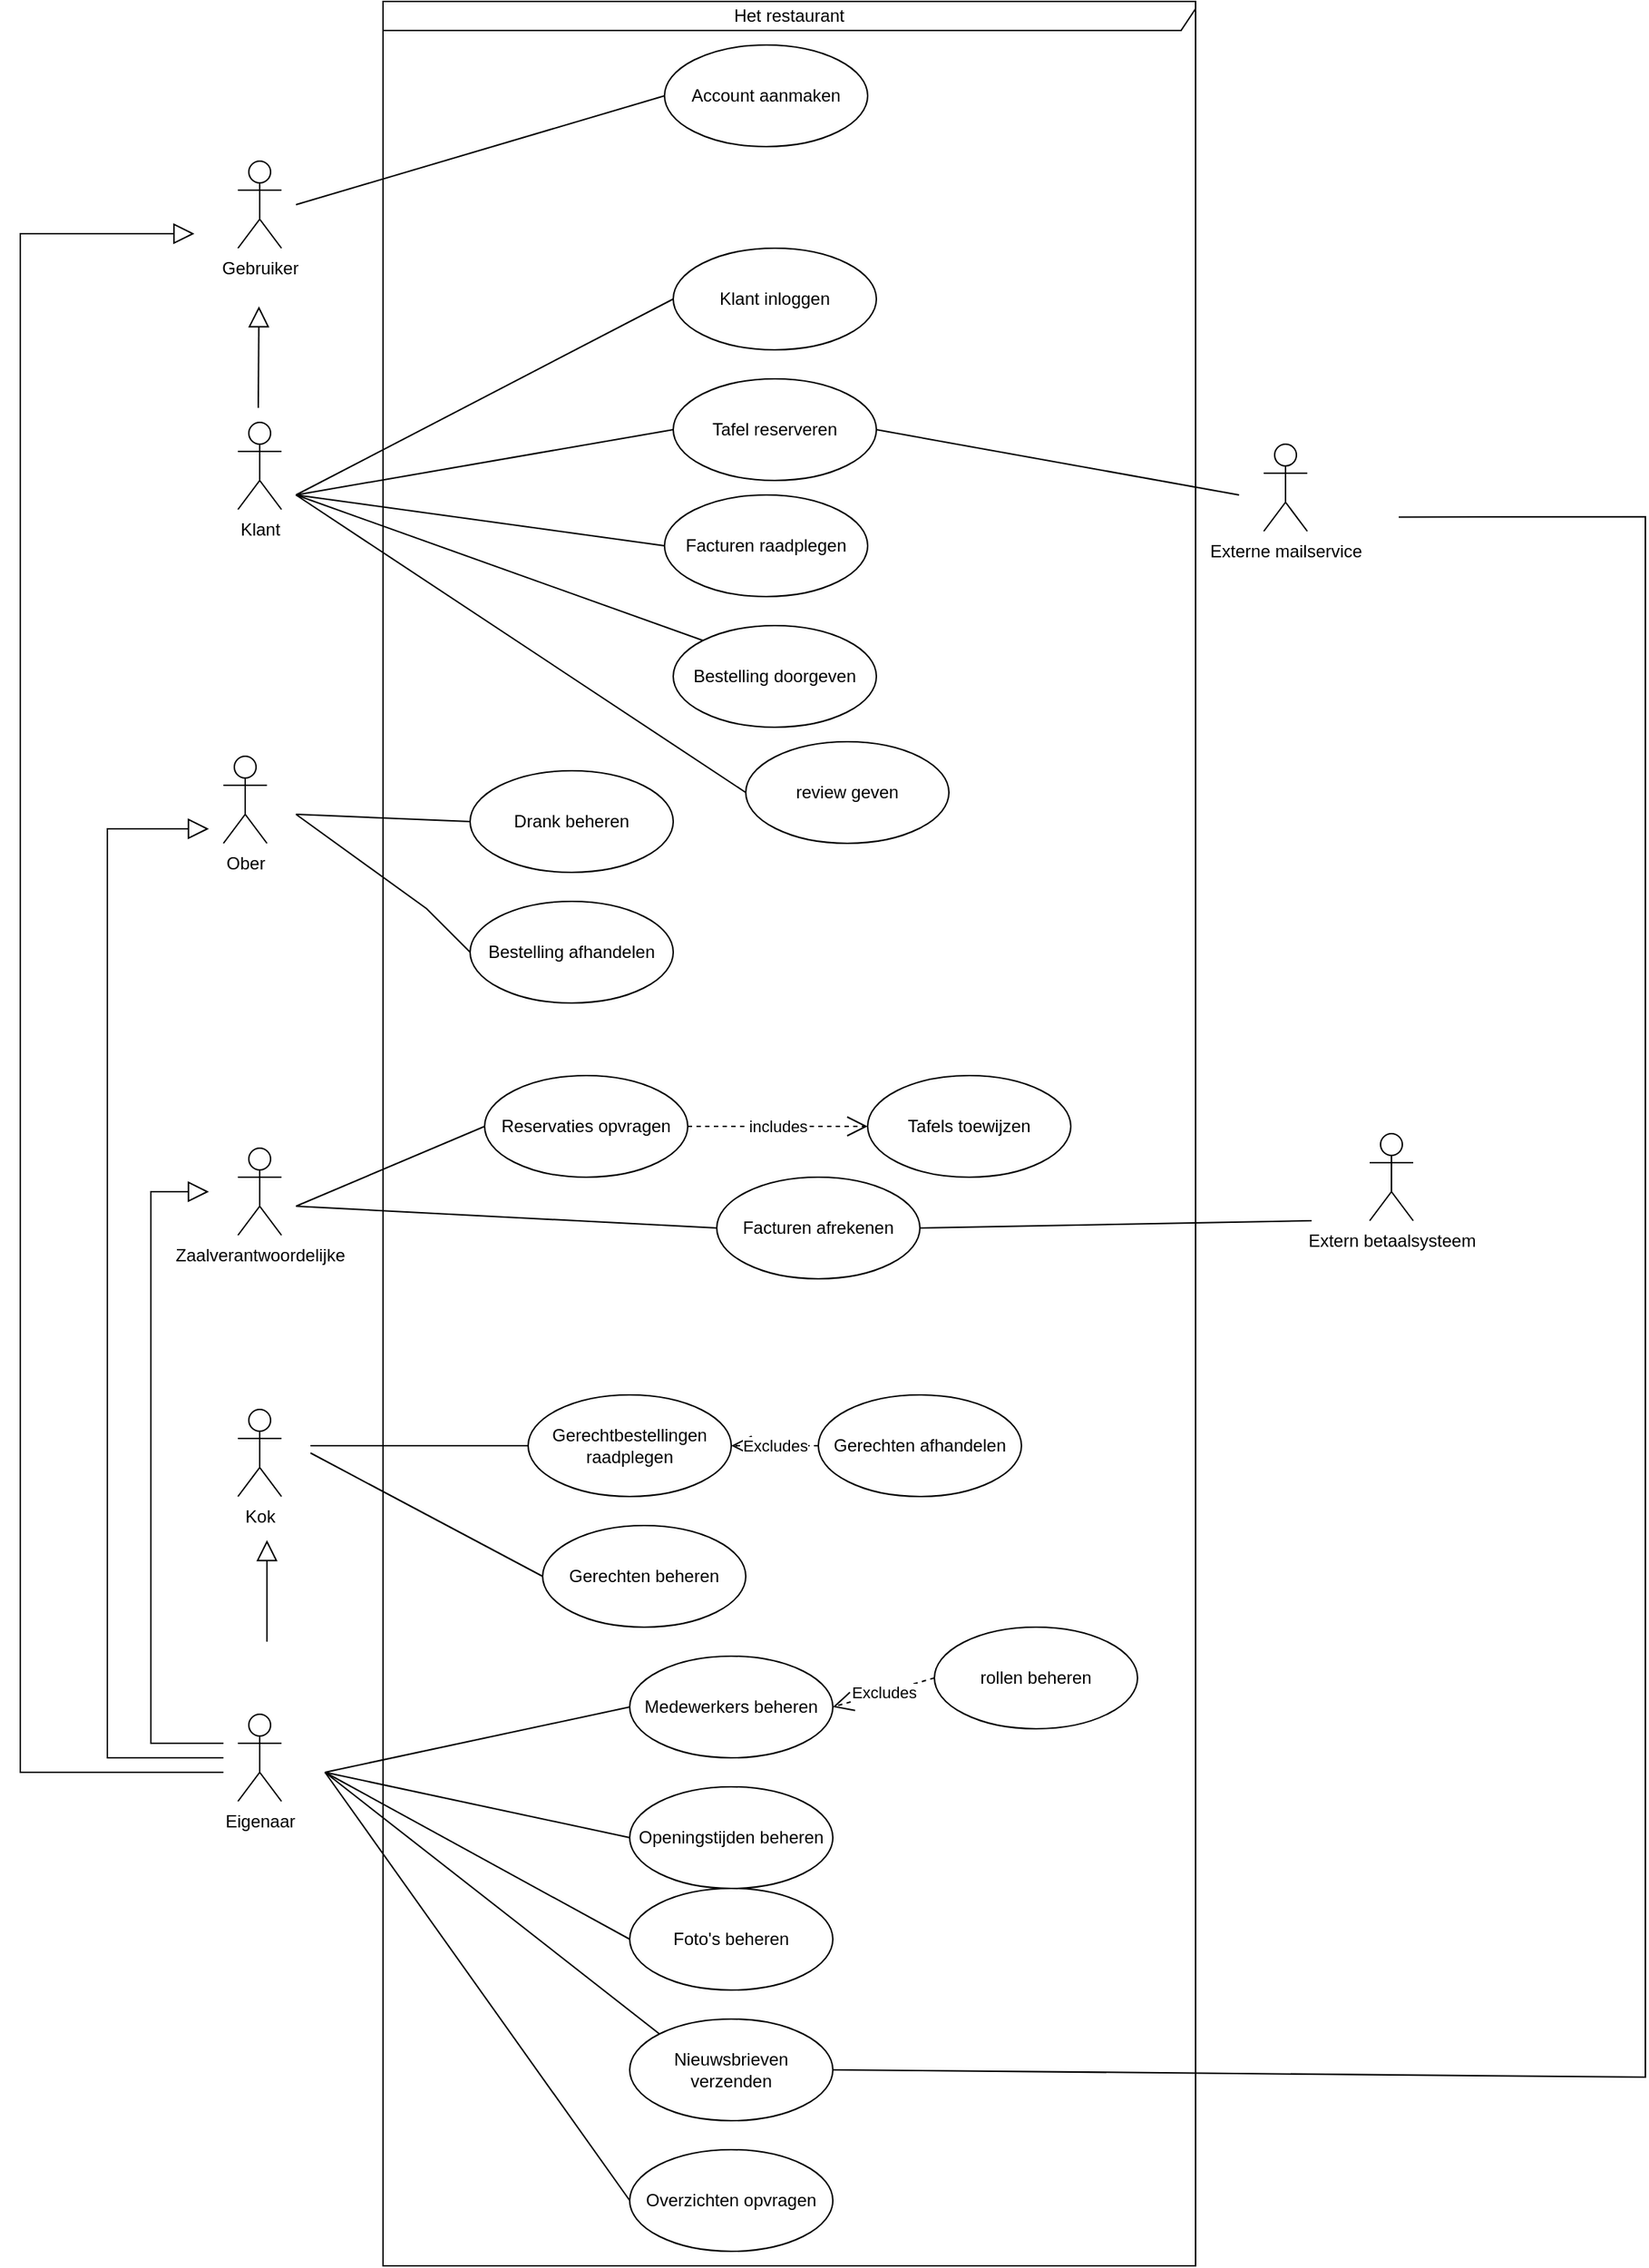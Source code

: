 <mxfile version="20.8.10" type="device"><diagram name="Pagina-1" id="YcCdliY7HSCmYJmfGS6-"><mxGraphModel dx="2307" dy="2035" grid="1" gridSize="10" guides="1" tooltips="1" connect="1" arrows="1" fold="1" page="1" pageScale="1" pageWidth="827" pageHeight="1169" math="0" shadow="0"><root><mxCell id="0"/><mxCell id="1" parent="0"/><mxCell id="kZ2du3IIntAQb-EHcHg9-1" value="Klant" style="shape=umlActor;verticalLabelPosition=bottom;verticalAlign=top;html=1;outlineConnect=0;" parent="1" vertex="1"><mxGeometry x="120" y="40" width="30" height="60" as="geometry"/></mxCell><mxCell id="kZ2du3IIntAQb-EHcHg9-2" value="Ober" style="shape=umlActor;verticalLabelPosition=bottom;verticalAlign=top;html=1;outlineConnect=0;" parent="1" vertex="1"><mxGeometry x="110" y="270" width="30" height="60" as="geometry"/></mxCell><mxCell id="kZ2du3IIntAQb-EHcHg9-3" value="Zaalverantwoordelijke" style="shape=umlActor;verticalLabelPosition=bottom;verticalAlign=top;html=1;outlineConnect=0;" parent="1" vertex="1"><mxGeometry x="120" y="540" width="30" height="60" as="geometry"/></mxCell><mxCell id="kZ2du3IIntAQb-EHcHg9-4" value="Kok" style="shape=umlActor;verticalLabelPosition=bottom;verticalAlign=top;html=1;outlineConnect=0;" parent="1" vertex="1"><mxGeometry x="120" y="720" width="30" height="60" as="geometry"/></mxCell><mxCell id="kZ2du3IIntAQb-EHcHg9-5" value="Eigenaar" style="shape=umlActor;verticalLabelPosition=bottom;verticalAlign=top;html=1;outlineConnect=0;" parent="1" vertex="1"><mxGeometry x="120" y="930" width="30" height="60" as="geometry"/></mxCell><mxCell id="kZ2du3IIntAQb-EHcHg9-8" value="Het restaurant" style="shape=umlFrame;whiteSpace=wrap;html=1;width=560;height=20;" parent="1" vertex="1"><mxGeometry x="220" y="-250" width="560" height="1560" as="geometry"/></mxCell><mxCell id="kZ2du3IIntAQb-EHcHg9-9" value="Klant inloggen" style="ellipse;whiteSpace=wrap;html=1;" parent="1" vertex="1"><mxGeometry x="420" y="-80" width="140" height="70" as="geometry"/></mxCell><mxCell id="kZ2du3IIntAQb-EHcHg9-13" value="" style="endArrow=none;html=1;rounded=0;entryX=0;entryY=0.5;entryDx=0;entryDy=0;" parent="1" target="kZ2du3IIntAQb-EHcHg9-9" edge="1"><mxGeometry width="50" height="50" relative="1" as="geometry"><mxPoint x="160" y="90" as="sourcePoint"/><mxPoint x="390" y="150" as="targetPoint"/></mxGeometry></mxCell><mxCell id="HwXETog9Du_f1K2-9Dvj-1" value="Tafel reserveren" style="ellipse;whiteSpace=wrap;html=1;" parent="1" vertex="1"><mxGeometry x="420" y="10" width="140" height="70" as="geometry"/></mxCell><mxCell id="HwXETog9Du_f1K2-9Dvj-2" value="" style="endArrow=none;html=1;rounded=0;entryX=0;entryY=0.5;entryDx=0;entryDy=0;" parent="1" target="HwXETog9Du_f1K2-9Dvj-1" edge="1"><mxGeometry width="50" height="50" relative="1" as="geometry"><mxPoint x="160" y="90" as="sourcePoint"/><mxPoint x="290.0" y="65" as="targetPoint"/><Array as="points"/></mxGeometry></mxCell><mxCell id="HwXETog9Du_f1K2-9Dvj-3" value="Bestelling doorgeven" style="ellipse;whiteSpace=wrap;html=1;" parent="1" vertex="1"><mxGeometry x="420" y="180" width="140" height="70" as="geometry"/></mxCell><mxCell id="HwXETog9Du_f1K2-9Dvj-7" value="Externe mailservice" style="shape=umlActor;verticalLabelPosition=bottom;verticalAlign=top;html=1;" parent="1" vertex="1"><mxGeometry x="827" y="55" width="30" height="60" as="geometry"/></mxCell><mxCell id="HwXETog9Du_f1K2-9Dvj-8" value="" style="endArrow=none;html=1;rounded=0;entryX=1;entryY=0.5;entryDx=0;entryDy=0;" parent="1" target="HwXETog9Du_f1K2-9Dvj-1" edge="1"><mxGeometry width="50" height="50" relative="1" as="geometry"><mxPoint x="810" y="90" as="sourcePoint"/><mxPoint x="290" y="155" as="targetPoint"/></mxGeometry></mxCell><mxCell id="HwXETog9Du_f1K2-9Dvj-9" value="" style="endArrow=none;html=1;rounded=0;entryX=0;entryY=0;entryDx=0;entryDy=0;" parent="1" target="HwXETog9Du_f1K2-9Dvj-3" edge="1"><mxGeometry width="50" height="50" relative="1" as="geometry"><mxPoint x="160" y="90" as="sourcePoint"/><mxPoint x="290" y="155" as="targetPoint"/></mxGeometry></mxCell><mxCell id="HwXETog9Du_f1K2-9Dvj-10" value="Facturen raadplegen" style="ellipse;whiteSpace=wrap;html=1;" parent="1" vertex="1"><mxGeometry x="414" y="90" width="140" height="70" as="geometry"/></mxCell><mxCell id="HwXETog9Du_f1K2-9Dvj-12" value="review geven" style="ellipse;whiteSpace=wrap;html=1;" parent="1" vertex="1"><mxGeometry x="470" y="260" width="140" height="70" as="geometry"/></mxCell><mxCell id="HwXETog9Du_f1K2-9Dvj-14" value="Bestelling afhandelen" style="ellipse;whiteSpace=wrap;html=1;" parent="1" vertex="1"><mxGeometry x="280" y="370" width="140" height="70" as="geometry"/></mxCell><mxCell id="HwXETog9Du_f1K2-9Dvj-15" value="Drank beheren" style="ellipse;whiteSpace=wrap;html=1;" parent="1" vertex="1"><mxGeometry x="280" y="280" width="140" height="70" as="geometry"/></mxCell><mxCell id="HwXETog9Du_f1K2-9Dvj-16" value="" style="endArrow=none;html=1;rounded=0;entryX=0;entryY=0.5;entryDx=0;entryDy=0;" parent="1" target="HwXETog9Du_f1K2-9Dvj-15" edge="1"><mxGeometry width="50" height="50" relative="1" as="geometry"><mxPoint x="160" y="310" as="sourcePoint"/><mxPoint x="309.995" y="150.508" as="targetPoint"/></mxGeometry></mxCell><mxCell id="HwXETog9Du_f1K2-9Dvj-17" value="" style="endArrow=none;html=1;rounded=0;entryX=0;entryY=0.5;entryDx=0;entryDy=0;" parent="1" target="HwXETog9Du_f1K2-9Dvj-14" edge="1"><mxGeometry width="50" height="50" relative="1" as="geometry"><mxPoint x="160" y="310" as="sourcePoint"/><mxPoint x="310" y="315" as="targetPoint"/><Array as="points"><mxPoint x="250" y="375"/></Array></mxGeometry></mxCell><mxCell id="HwXETog9Du_f1K2-9Dvj-18" value="Reservaties opvragen" style="ellipse;whiteSpace=wrap;html=1;" parent="1" vertex="1"><mxGeometry x="290" y="490" width="140" height="70" as="geometry"/></mxCell><mxCell id="HwXETog9Du_f1K2-9Dvj-19" value="" style="endArrow=none;html=1;rounded=0;entryX=0;entryY=0.5;entryDx=0;entryDy=0;" parent="1" target="HwXETog9Du_f1K2-9Dvj-18" edge="1"><mxGeometry width="50" height="50" relative="1" as="geometry"><mxPoint x="160" y="580" as="sourcePoint"/><mxPoint x="310" y="315" as="targetPoint"/></mxGeometry></mxCell><mxCell id="HwXETog9Du_f1K2-9Dvj-20" value="Tafels toewijzen" style="ellipse;whiteSpace=wrap;html=1;" parent="1" vertex="1"><mxGeometry x="554" y="490" width="140" height="70" as="geometry"/></mxCell><mxCell id="HwXETog9Du_f1K2-9Dvj-23" value="Facturen afrekenen" style="ellipse;whiteSpace=wrap;html=1;" parent="1" vertex="1"><mxGeometry x="450" y="560" width="140" height="70" as="geometry"/></mxCell><mxCell id="HwXETog9Du_f1K2-9Dvj-24" value="" style="endArrow=none;html=1;rounded=0;entryX=0;entryY=0.5;entryDx=0;entryDy=0;" parent="1" target="HwXETog9Du_f1K2-9Dvj-23" edge="1"><mxGeometry width="50" height="50" relative="1" as="geometry"><mxPoint x="160" y="580" as="sourcePoint"/><mxPoint x="300" y="535" as="targetPoint"/></mxGeometry></mxCell><mxCell id="HwXETog9Du_f1K2-9Dvj-25" value="" style="endArrow=none;html=1;rounded=0;entryX=1;entryY=0.5;entryDx=0;entryDy=0;" parent="1" target="HwXETog9Du_f1K2-9Dvj-23" edge="1"><mxGeometry width="50" height="50" relative="1" as="geometry"><mxPoint x="860" y="590" as="sourcePoint"/><mxPoint x="620" y="80" as="targetPoint"/></mxGeometry></mxCell><mxCell id="HwXETog9Du_f1K2-9Dvj-26" value="Extern betaalsysteem" style="shape=umlActor;verticalLabelPosition=bottom;verticalAlign=top;html=1;" parent="1" vertex="1"><mxGeometry x="900" y="530" width="30" height="60" as="geometry"/></mxCell><mxCell id="5CDFt7ciQ4aWb4GCR9z1-1" value="Gerechtbestellingen raadplegen" style="ellipse;whiteSpace=wrap;html=1;" parent="1" vertex="1"><mxGeometry x="320" y="710" width="140" height="70" as="geometry"/></mxCell><mxCell id="5CDFt7ciQ4aWb4GCR9z1-2" value="Gerechten beheren" style="ellipse;whiteSpace=wrap;html=1;" parent="1" vertex="1"><mxGeometry x="330" y="800" width="140" height="70" as="geometry"/></mxCell><mxCell id="5CDFt7ciQ4aWb4GCR9z1-3" value="Gerechten afhandelen" style="ellipse;whiteSpace=wrap;html=1;" parent="1" vertex="1"><mxGeometry x="520" y="710" width="140" height="70" as="geometry"/></mxCell><mxCell id="5CDFt7ciQ4aWb4GCR9z1-4" value="" style="endArrow=none;html=1;rounded=0;entryX=0;entryY=0.5;entryDx=0;entryDy=0;" parent="1" target="5CDFt7ciQ4aWb4GCR9z1-1" edge="1"><mxGeometry width="50" height="50" relative="1" as="geometry"><mxPoint x="170" y="745" as="sourcePoint"/><mxPoint x="460" y="605" as="targetPoint"/></mxGeometry></mxCell><mxCell id="5CDFt7ciQ4aWb4GCR9z1-6" value="" style="endArrow=none;html=1;rounded=0;entryX=0;entryY=0.5;entryDx=0;entryDy=0;" parent="1" target="5CDFt7ciQ4aWb4GCR9z1-2" edge="1"><mxGeometry width="50" height="50" relative="1" as="geometry"><mxPoint x="170" y="750" as="sourcePoint"/><mxPoint x="330" y="755" as="targetPoint"/></mxGeometry></mxCell><mxCell id="5CDFt7ciQ4aWb4GCR9z1-7" value="Medewerkers beheren" style="ellipse;whiteSpace=wrap;html=1;" parent="1" vertex="1"><mxGeometry x="390" y="890" width="140" height="70" as="geometry"/></mxCell><mxCell id="5CDFt7ciQ4aWb4GCR9z1-8" value="rollen beheren" style="ellipse;whiteSpace=wrap;html=1;" parent="1" vertex="1"><mxGeometry x="600" y="870" width="140" height="70" as="geometry"/></mxCell><mxCell id="5CDFt7ciQ4aWb4GCR9z1-10" value="" style="endArrow=none;html=1;rounded=0;entryX=0;entryY=0.5;entryDx=0;entryDy=0;" parent="1" target="5CDFt7ciQ4aWb4GCR9z1-7" edge="1"><mxGeometry width="50" height="50" relative="1" as="geometry"><mxPoint x="180" y="970" as="sourcePoint"/><mxPoint x="340" y="845" as="targetPoint"/></mxGeometry></mxCell><mxCell id="5CDFt7ciQ4aWb4GCR9z1-11" value="Overzichten opvragen" style="ellipse;whiteSpace=wrap;html=1;" parent="1" vertex="1"><mxGeometry x="390" y="1230" width="140" height="70" as="geometry"/></mxCell><mxCell id="5CDFt7ciQ4aWb4GCR9z1-12" value="Nieuwsbrieven verzenden" style="ellipse;whiteSpace=wrap;html=1;" parent="1" vertex="1"><mxGeometry x="390" y="1140" width="140" height="70" as="geometry"/></mxCell><mxCell id="5CDFt7ciQ4aWb4GCR9z1-13" value="Foto's beheren" style="ellipse;whiteSpace=wrap;html=1;" parent="1" vertex="1"><mxGeometry x="390" y="1050" width="140" height="70" as="geometry"/></mxCell><mxCell id="5CDFt7ciQ4aWb4GCR9z1-14" value="Openingstijden beheren" style="ellipse;whiteSpace=wrap;html=1;" parent="1" vertex="1"><mxGeometry x="390" y="980" width="140" height="70" as="geometry"/></mxCell><mxCell id="5CDFt7ciQ4aWb4GCR9z1-16" value="" style="endArrow=none;html=1;rounded=0;entryX=0;entryY=0.5;entryDx=0;entryDy=0;" parent="1" target="5CDFt7ciQ4aWb4GCR9z1-14" edge="1"><mxGeometry width="50" height="50" relative="1" as="geometry"><mxPoint x="180" y="970" as="sourcePoint"/><mxPoint x="310" y="955" as="targetPoint"/></mxGeometry></mxCell><mxCell id="5CDFt7ciQ4aWb4GCR9z1-17" value="" style="endArrow=none;html=1;rounded=0;entryX=0;entryY=0.5;entryDx=0;entryDy=0;" parent="1" target="5CDFt7ciQ4aWb4GCR9z1-13" edge="1"><mxGeometry width="50" height="50" relative="1" as="geometry"><mxPoint x="180" y="970" as="sourcePoint"/><mxPoint x="400" y="1025" as="targetPoint"/></mxGeometry></mxCell><mxCell id="5CDFt7ciQ4aWb4GCR9z1-18" value="" style="endArrow=none;html=1;rounded=0;entryX=0;entryY=0.5;entryDx=0;entryDy=0;" parent="1" target="5CDFt7ciQ4aWb4GCR9z1-11" edge="1"><mxGeometry width="50" height="50" relative="1" as="geometry"><mxPoint x="180" y="970" as="sourcePoint"/><mxPoint x="410" y="1035" as="targetPoint"/></mxGeometry></mxCell><mxCell id="5CDFt7ciQ4aWb4GCR9z1-19" value="" style="endArrow=none;html=1;rounded=0;entryX=0;entryY=0;entryDx=0;entryDy=0;" parent="1" target="5CDFt7ciQ4aWb4GCR9z1-12" edge="1"><mxGeometry width="50" height="50" relative="1" as="geometry"><mxPoint x="180" y="970" as="sourcePoint"/><mxPoint x="420" y="1045" as="targetPoint"/><Array as="points"/></mxGeometry></mxCell><mxCell id="5CDFt7ciQ4aWb4GCR9z1-20" value="" style="endArrow=none;html=1;rounded=0;entryX=1;entryY=0.5;entryDx=0;entryDy=0;" parent="1" target="5CDFt7ciQ4aWb4GCR9z1-12" edge="1"><mxGeometry width="50" height="50" relative="1" as="geometry"><mxPoint x="920" y="105.2" as="sourcePoint"/><mxPoint x="430" y="1055" as="targetPoint"/><Array as="points"><mxPoint x="1090" y="105"/><mxPoint x="1090" y="1180"/></Array></mxGeometry></mxCell><mxCell id="5CDFt7ciQ4aWb4GCR9z1-21" value="Excludes" style="endArrow=open;endSize=12;dashed=1;html=1;rounded=0;exitX=0;exitY=0.5;exitDx=0;exitDy=0;entryX=1;entryY=0.5;entryDx=0;entryDy=0;" parent="1" source="5CDFt7ciQ4aWb4GCR9z1-8" target="5CDFt7ciQ4aWb4GCR9z1-7" edge="1"><mxGeometry width="160" relative="1" as="geometry"><mxPoint x="470" y="755" as="sourcePoint"/><mxPoint x="520.0" y="705" as="targetPoint"/></mxGeometry></mxCell><mxCell id="5CDFt7ciQ4aWb4GCR9z1-30" value="" style="endArrow=block;endFill=0;endSize=12;html=1;rounded=0;" parent="1" edge="1"><mxGeometry width="160" relative="1" as="geometry"><mxPoint x="140" y="880" as="sourcePoint"/><mxPoint x="140" y="810" as="targetPoint"/></mxGeometry></mxCell><mxCell id="5CDFt7ciQ4aWb4GCR9z1-31" value="" style="endArrow=none;html=1;rounded=0;entryX=0;entryY=0.5;entryDx=0;entryDy=0;" parent="1" target="HwXETog9Du_f1K2-9Dvj-12" edge="1"><mxGeometry width="50" height="50" relative="1" as="geometry"><mxPoint x="160" y="90" as="sourcePoint"/><mxPoint x="310.503" y="150.251" as="targetPoint"/><Array as="points"/></mxGeometry></mxCell><mxCell id="5CDFt7ciQ4aWb4GCR9z1-32" value="" style="endArrow=none;html=1;rounded=0;entryX=0;entryY=0.5;entryDx=0;entryDy=0;" parent="1" target="HwXETog9Du_f1K2-9Dvj-10" edge="1"><mxGeometry width="50" height="50" relative="1" as="geometry"><mxPoint x="160" y="90" as="sourcePoint"/><mxPoint x="430.503" y="190.251" as="targetPoint"/></mxGeometry></mxCell><mxCell id="5CDFt7ciQ4aWb4GCR9z1-33" value="includes" style="endArrow=open;endSize=12;dashed=1;html=1;rounded=0;exitX=1;exitY=0.5;exitDx=0;exitDy=0;entryX=0;entryY=0.5;entryDx=0;entryDy=0;" parent="1" source="HwXETog9Du_f1K2-9Dvj-18" target="HwXETog9Du_f1K2-9Dvj-20" edge="1"><mxGeometry width="160" relative="1" as="geometry"><mxPoint x="470" y="755" as="sourcePoint"/><mxPoint x="520" y="705" as="targetPoint"/></mxGeometry></mxCell><mxCell id="5CDFt7ciQ4aWb4GCR9z1-34" value="Excludes" style="endArrow=open;endSize=12;dashed=1;html=1;rounded=0;exitX=0;exitY=0.5;exitDx=0;exitDy=0;entryX=1;entryY=0.5;entryDx=0;entryDy=0;" parent="1" source="5CDFt7ciQ4aWb4GCR9z1-3" target="5CDFt7ciQ4aWb4GCR9z1-1" edge="1"><mxGeometry width="160" relative="1" as="geometry"><mxPoint x="520" y="905" as="sourcePoint"/><mxPoint x="450" y="955" as="targetPoint"/></mxGeometry></mxCell><mxCell id="5CDFt7ciQ4aWb4GCR9z1-35" value="Gebruiker" style="shape=umlActor;verticalLabelPosition=bottom;verticalAlign=top;html=1;outlineConnect=0;" parent="1" vertex="1"><mxGeometry x="120" y="-140" width="30" height="60" as="geometry"/></mxCell><mxCell id="5CDFt7ciQ4aWb4GCR9z1-36" value="Account aanmaken" style="ellipse;whiteSpace=wrap;html=1;" parent="1" vertex="1"><mxGeometry x="414" y="-220" width="140" height="70" as="geometry"/></mxCell><mxCell id="5CDFt7ciQ4aWb4GCR9z1-37" value="" style="endArrow=none;html=1;rounded=0;entryX=0;entryY=0.5;entryDx=0;entryDy=0;" parent="1" target="5CDFt7ciQ4aWb4GCR9z1-36" edge="1"><mxGeometry width="50" height="50" relative="1" as="geometry"><mxPoint x="160" y="-110" as="sourcePoint"/><mxPoint x="300" y="25" as="targetPoint"/></mxGeometry></mxCell><mxCell id="5CDFt7ciQ4aWb4GCR9z1-38" value="" style="endArrow=block;endFill=0;endSize=12;html=1;rounded=0;" parent="1" edge="1"><mxGeometry width="160" relative="1" as="geometry"><mxPoint x="134" y="30" as="sourcePoint"/><mxPoint x="134.47" y="-40" as="targetPoint"/></mxGeometry></mxCell><mxCell id="5CDFt7ciQ4aWb4GCR9z1-39" value="" style="endArrow=block;endFill=0;endSize=12;html=1;rounded=0;" parent="1" edge="1"><mxGeometry width="160" relative="1" as="geometry"><mxPoint x="110" y="950" as="sourcePoint"/><mxPoint x="100" y="570" as="targetPoint"/><Array as="points"><mxPoint x="60" y="950"/><mxPoint x="60" y="570"/></Array></mxGeometry></mxCell><mxCell id="5CDFt7ciQ4aWb4GCR9z1-40" value="" style="endArrow=block;endFill=0;endSize=12;html=1;rounded=0;" parent="1" edge="1"><mxGeometry width="160" relative="1" as="geometry"><mxPoint x="110" y="960" as="sourcePoint"/><mxPoint x="100" y="320" as="targetPoint"/><Array as="points"><mxPoint x="30" y="960"/><mxPoint x="30" y="320"/></Array></mxGeometry></mxCell><mxCell id="5CDFt7ciQ4aWb4GCR9z1-41" value="" style="endArrow=block;endFill=0;endSize=12;html=1;rounded=0;" parent="1" edge="1"><mxGeometry width="160" relative="1" as="geometry"><mxPoint x="110" y="970" as="sourcePoint"/><mxPoint x="90" y="-90" as="targetPoint"/><Array as="points"><mxPoint x="-30" y="970"/><mxPoint x="-30" y="-90"/></Array></mxGeometry></mxCell></root></mxGraphModel></diagram></mxfile>